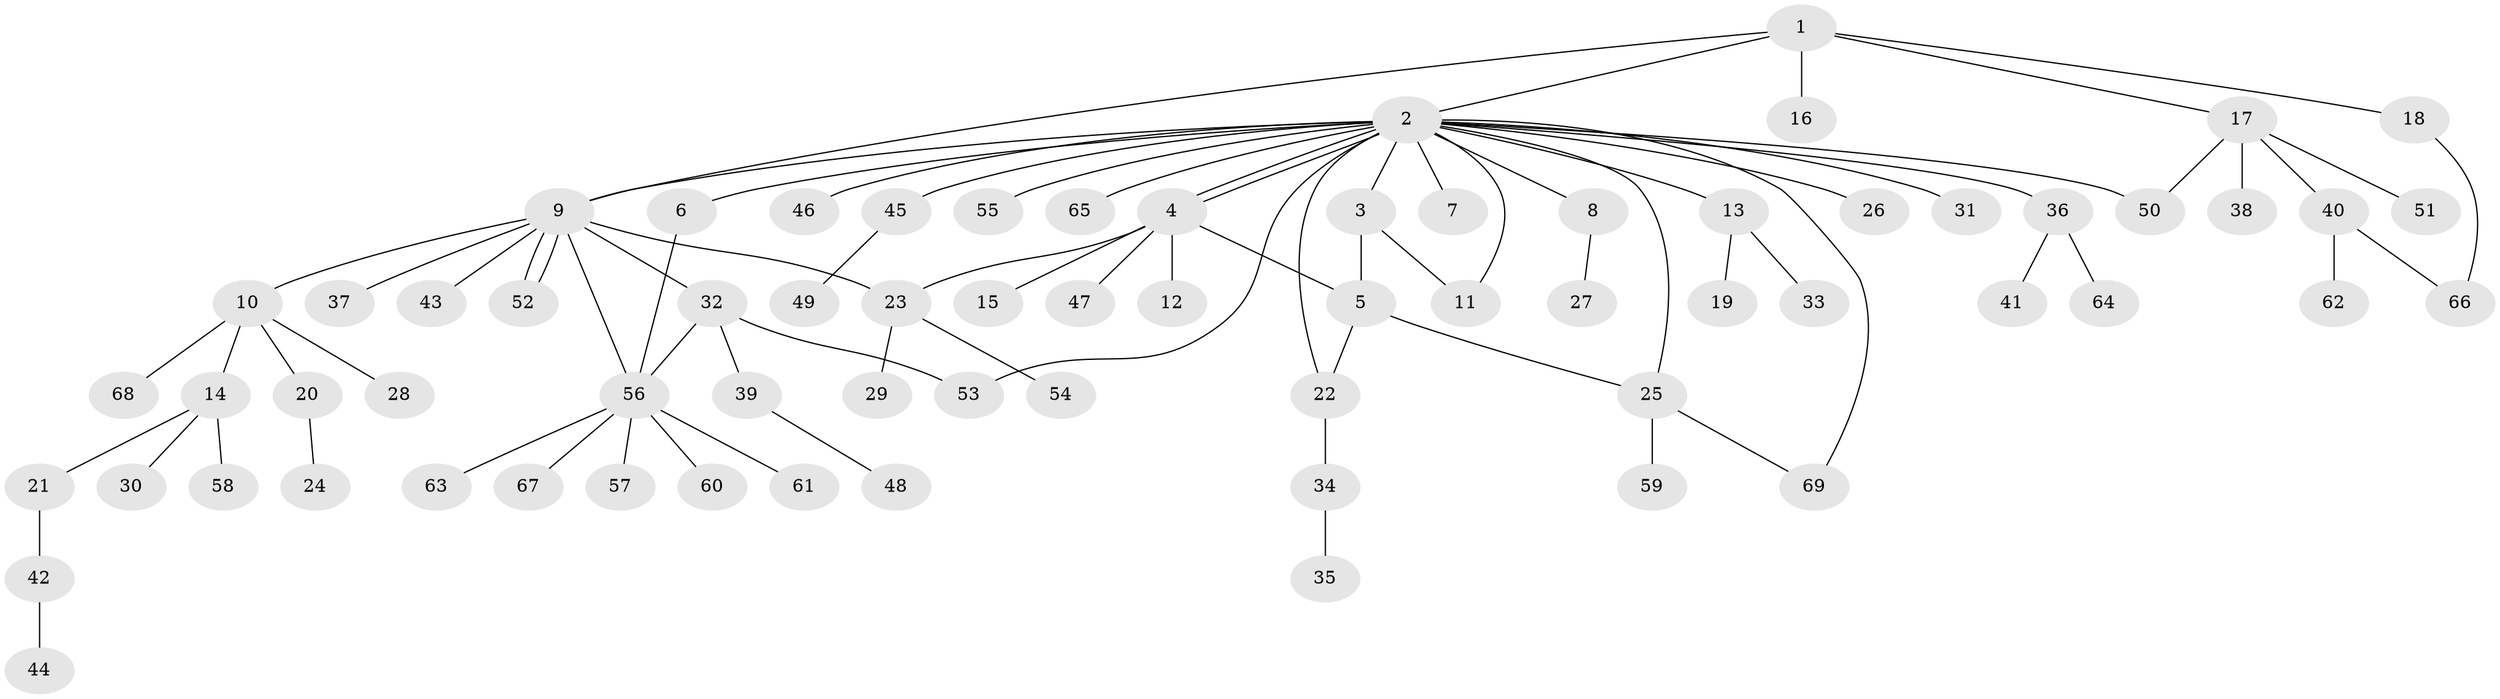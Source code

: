 // Generated by graph-tools (version 1.1) at 2025/11/02/27/25 16:11:12]
// undirected, 69 vertices, 82 edges
graph export_dot {
graph [start="1"]
  node [color=gray90,style=filled];
  1;
  2;
  3;
  4;
  5;
  6;
  7;
  8;
  9;
  10;
  11;
  12;
  13;
  14;
  15;
  16;
  17;
  18;
  19;
  20;
  21;
  22;
  23;
  24;
  25;
  26;
  27;
  28;
  29;
  30;
  31;
  32;
  33;
  34;
  35;
  36;
  37;
  38;
  39;
  40;
  41;
  42;
  43;
  44;
  45;
  46;
  47;
  48;
  49;
  50;
  51;
  52;
  53;
  54;
  55;
  56;
  57;
  58;
  59;
  60;
  61;
  62;
  63;
  64;
  65;
  66;
  67;
  68;
  69;
  1 -- 2;
  1 -- 9;
  1 -- 16;
  1 -- 17;
  1 -- 18;
  2 -- 3;
  2 -- 4;
  2 -- 4;
  2 -- 6;
  2 -- 7;
  2 -- 8;
  2 -- 9;
  2 -- 11;
  2 -- 13;
  2 -- 22;
  2 -- 25;
  2 -- 26;
  2 -- 31;
  2 -- 36;
  2 -- 45;
  2 -- 46;
  2 -- 50;
  2 -- 53;
  2 -- 55;
  2 -- 65;
  2 -- 69;
  3 -- 5;
  3 -- 11;
  4 -- 5;
  4 -- 12;
  4 -- 15;
  4 -- 23;
  4 -- 47;
  5 -- 22;
  5 -- 25;
  6 -- 56;
  8 -- 27;
  9 -- 10;
  9 -- 23;
  9 -- 32;
  9 -- 37;
  9 -- 43;
  9 -- 52;
  9 -- 52;
  9 -- 56;
  10 -- 14;
  10 -- 20;
  10 -- 28;
  10 -- 68;
  13 -- 19;
  13 -- 33;
  14 -- 21;
  14 -- 30;
  14 -- 58;
  17 -- 38;
  17 -- 40;
  17 -- 50;
  17 -- 51;
  18 -- 66;
  20 -- 24;
  21 -- 42;
  22 -- 34;
  23 -- 29;
  23 -- 54;
  25 -- 59;
  25 -- 69;
  32 -- 39;
  32 -- 53;
  32 -- 56;
  34 -- 35;
  36 -- 41;
  36 -- 64;
  39 -- 48;
  40 -- 62;
  40 -- 66;
  42 -- 44;
  45 -- 49;
  56 -- 57;
  56 -- 60;
  56 -- 61;
  56 -- 63;
  56 -- 67;
}
